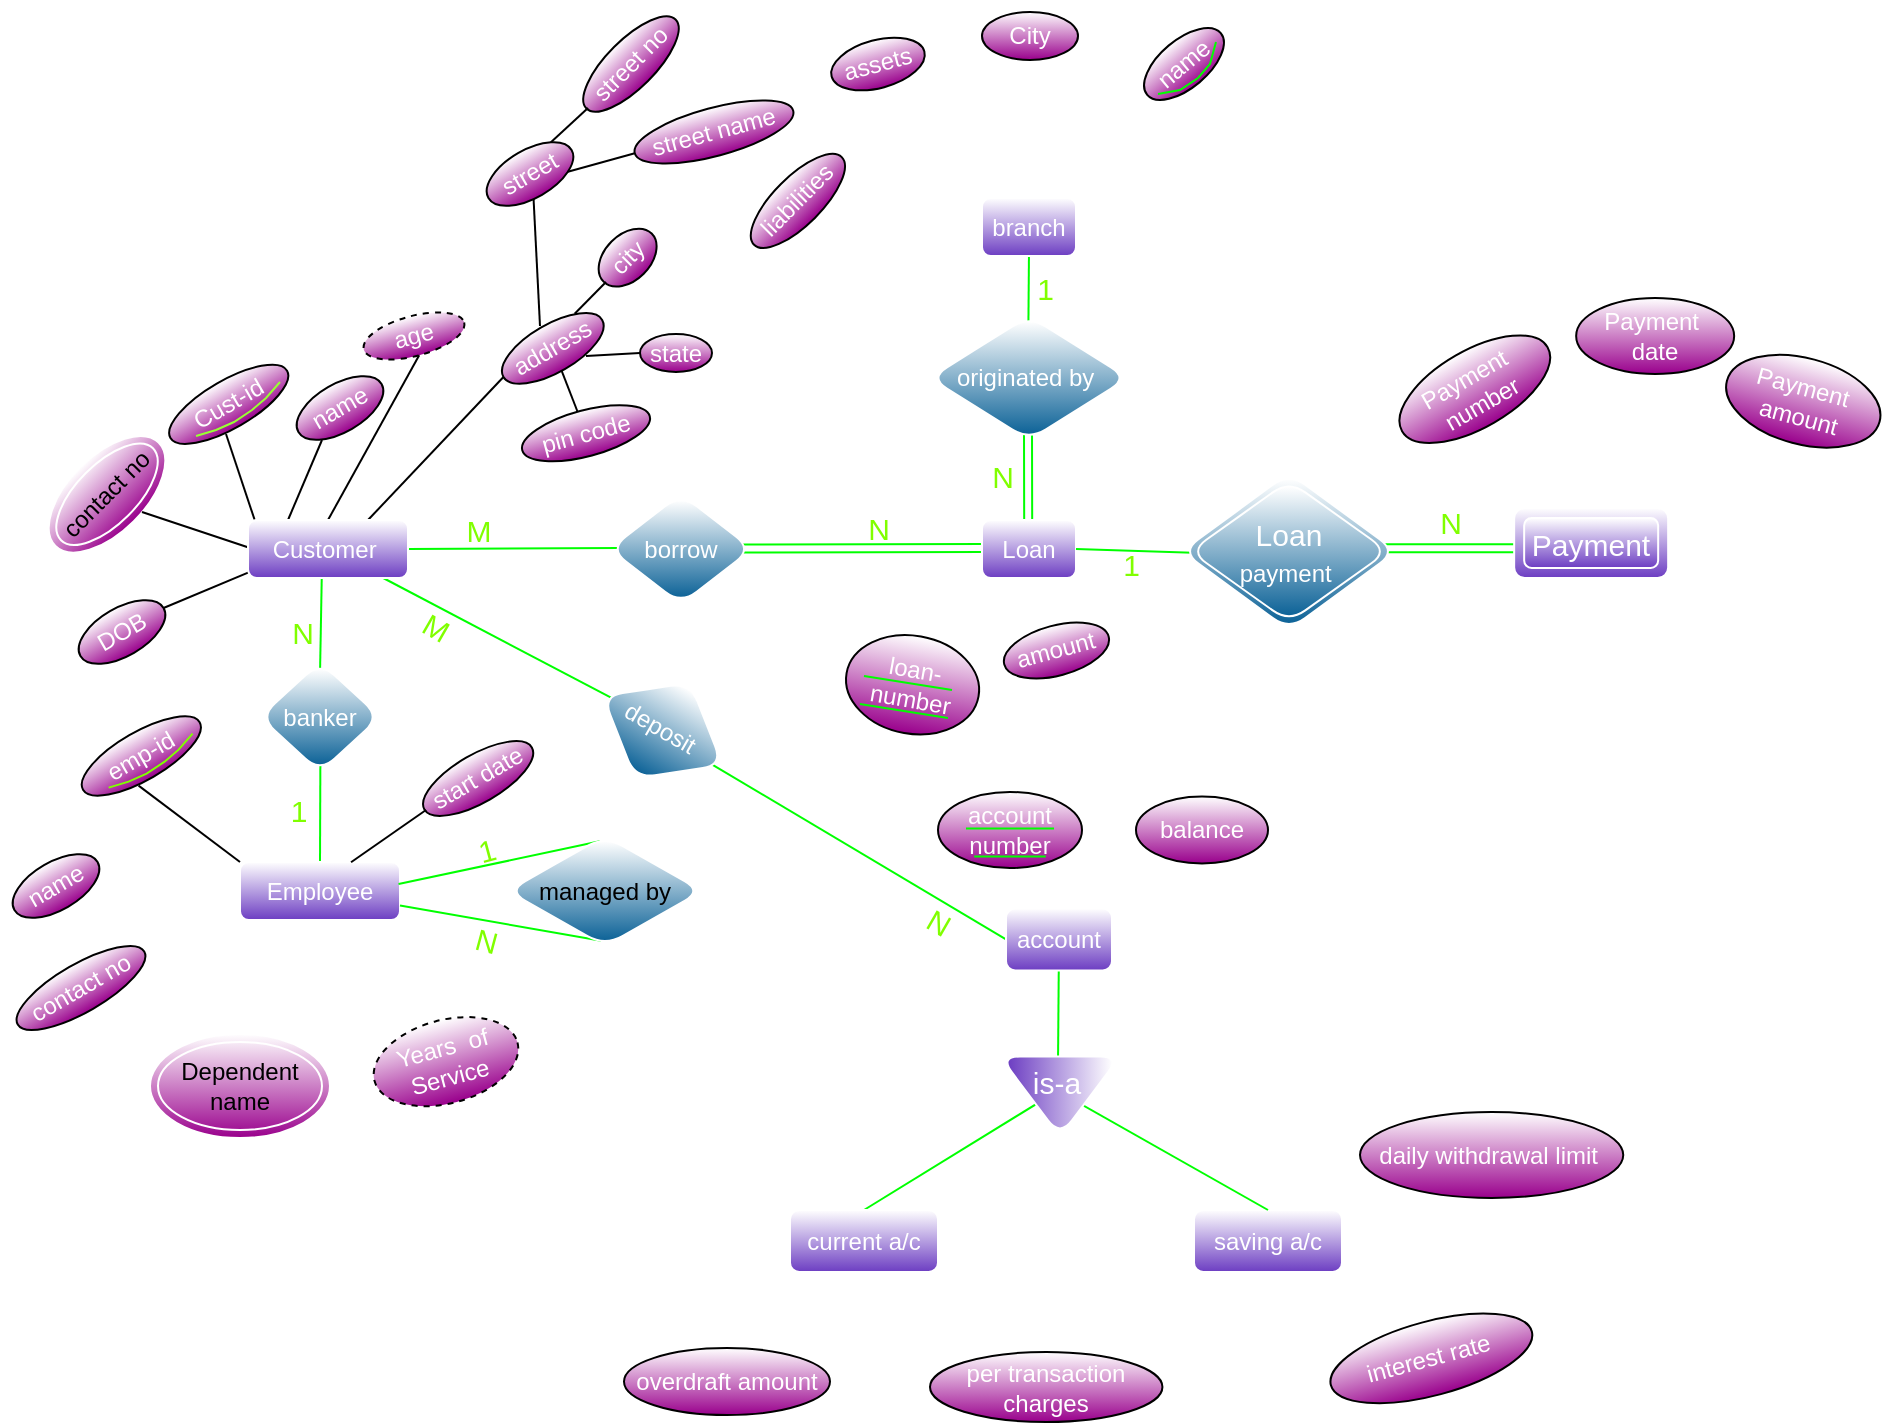 <mxfile version="20.8.20" type="device"><diagram name="Page-1" id="N517lWnsyEamzwhjI4Ek"><mxGraphModel dx="1313" dy="1113" grid="0" gridSize="10" guides="1" tooltips="1" connect="1" arrows="1" fold="1" page="0" pageScale="1" pageWidth="1100" pageHeight="850" math="0" shadow="0"><root><mxCell id="0"/><mxCell id="1" parent="0"/><mxCell id="IxH4z4j2G2_oR5odby_6-2" value="name" style="ellipse;whiteSpace=wrap;html=1;fontColor=#ffffff;rounded=0;gradientColor=#99008c;strokeWidth=1;glass=0;shadow=0;strokeColor=default;rotation=-30;" vertex="1" parent="1"><mxGeometry x="289" y="92" width="48" height="24" as="geometry"/></mxCell><mxCell id="IxH4z4j2G2_oR5odby_6-3" value="" style="endArrow=none;html=1;rounded=0;exitX=0.25;exitY=0;exitDx=0;exitDy=0;" edge="1" parent="1" source="IxH4z4j2G2_oR5odby_6-1"><mxGeometry width="50" height="50" relative="1" as="geometry"><mxPoint x="254" y="170" as="sourcePoint"/><mxPoint x="304" y="120" as="targetPoint"/></mxGeometry></mxCell><mxCell id="IxH4z4j2G2_oR5odby_6-4" value="Cust-id" style="ellipse;whiteSpace=wrap;html=1;fontColor=#ffffff;rounded=0;gradientColor=#99008c;strokeWidth=1;glass=0;shadow=0;strokeColor=default;rotation=-30;" vertex="1" parent="1"><mxGeometry x="223.71" y="90.17" width="67.33" height="24" as="geometry"/></mxCell><mxCell id="IxH4z4j2G2_oR5odby_6-5" value="" style="endArrow=none;html=1;rounded=0;" edge="1" parent="1"><mxGeometry width="50" height="50" relative="1" as="geometry"><mxPoint x="271" y="162" as="sourcePoint"/><mxPoint x="256" y="117" as="targetPoint"/></mxGeometry></mxCell><mxCell id="IxH4z4j2G2_oR5odby_6-8" value="contact no" style="ellipse;shape=doubleEllipse;whiteSpace=wrap;html=1;rounded=1;shadow=0;glass=0;sketch=0;strokeColor=#FFFFFF;strokeWidth=1;fillColor=default;gradientColor=#99008c;rotation=-45;" vertex="1" parent="1"><mxGeometry x="160" y="128.14" width="73" height="38" as="geometry"/></mxCell><mxCell id="IxH4z4j2G2_oR5odby_6-11" value="" style="endArrow=none;html=1;rounded=0;exitX=0.013;exitY=0.483;exitDx=0;exitDy=0;exitPerimeter=0;" edge="1" parent="1" source="IxH4z4j2G2_oR5odby_6-1"><mxGeometry width="50" height="50" relative="1" as="geometry"><mxPoint x="266" y="173" as="sourcePoint"/><mxPoint x="214" y="156" as="targetPoint"/></mxGeometry></mxCell><mxCell id="IxH4z4j2G2_oR5odby_6-35" style="edgeStyle=none;rounded=0;orthogonalLoop=1;jettySize=auto;html=1;endArrow=none;endFill=0;exitX=0.461;exitY=0.987;exitDx=0;exitDy=0;exitPerimeter=0;strokeColor=#00FF00;" edge="1" parent="1" source="IxH4z4j2G2_oR5odby_6-1"><mxGeometry relative="1" as="geometry"><mxPoint x="303" y="237" as="targetPoint"/></mxGeometry></mxCell><mxCell id="IxH4z4j2G2_oR5odby_6-12" value="DOB" style="ellipse;whiteSpace=wrap;html=1;fontColor=#ffffff;rounded=0;gradientColor=#99008c;strokeWidth=1;glass=0;shadow=0;strokeColor=default;rotation=-30;" vertex="1" parent="1"><mxGeometry x="180" y="204" width="48" height="24" as="geometry"/></mxCell><mxCell id="IxH4z4j2G2_oR5odby_6-13" value="" style="endArrow=none;html=1;rounded=0;exitX=0.004;exitY=0.902;exitDx=0;exitDy=0;exitPerimeter=0;entryX=1;entryY=0.5;entryDx=0;entryDy=0;" edge="1" parent="1" source="IxH4z4j2G2_oR5odby_6-1" target="IxH4z4j2G2_oR5odby_6-12"><mxGeometry width="50" height="50" relative="1" as="geometry"><mxPoint x="239.67" y="249" as="sourcePoint"/><mxPoint x="226" y="205" as="targetPoint"/></mxGeometry></mxCell><mxCell id="IxH4z4j2G2_oR5odby_6-14" value="age" style="ellipse;whiteSpace=wrap;html=1;fontColor=#ffffff;rounded=0;gradientColor=#99008c;strokeWidth=1;glass=0;shadow=0;strokeColor=default;rotation=-15;dashed=1;" vertex="1" parent="1"><mxGeometry x="324" y="58" width="52" height="20" as="geometry"/></mxCell><mxCell id="IxH4z4j2G2_oR5odby_6-15" value="" style="endArrow=none;html=1;rounded=0;exitX=0.5;exitY=0;exitDx=0;exitDy=0;entryX=0.5;entryY=1;entryDx=0;entryDy=0;" edge="1" parent="1" source="IxH4z4j2G2_oR5odby_6-1" target="IxH4z4j2G2_oR5odby_6-14"><mxGeometry width="50" height="50" relative="1" as="geometry"><mxPoint x="339" y="116" as="sourcePoint"/><mxPoint x="354" y="78" as="targetPoint"/></mxGeometry></mxCell><mxCell id="IxH4z4j2G2_oR5odby_6-18" value="" style="endArrow=none;html=1;rounded=0;exitX=0.75;exitY=0;exitDx=0;exitDy=0;entryX=0;entryY=0.5;entryDx=0;entryDy=0;" edge="1" parent="1" source="IxH4z4j2G2_oR5odby_6-1" target="IxH4z4j2G2_oR5odby_6-16"><mxGeometry width="50" height="50" relative="1" as="geometry"><mxPoint x="398" y="200" as="sourcePoint"/><mxPoint x="383" y="155" as="targetPoint"/></mxGeometry></mxCell><mxCell id="IxH4z4j2G2_oR5odby_6-20" value="" style="endArrow=none;html=1;rounded=0;" edge="1" parent="1"><mxGeometry width="50" height="50" relative="1" as="geometry"><mxPoint x="413" y="63" as="sourcePoint"/><mxPoint x="409" y="-16" as="targetPoint"/></mxGeometry></mxCell><mxCell id="IxH4z4j2G2_oR5odby_6-21" value="street" style="ellipse;whiteSpace=wrap;html=1;fontColor=#ffffff;rounded=0;gradientColor=#99008c;strokeWidth=1;glass=0;shadow=0;strokeColor=default;rotation=-30;" vertex="1" parent="1"><mxGeometry x="384" y="-25" width="48" height="24" as="geometry"/></mxCell><mxCell id="IxH4z4j2G2_oR5odby_6-22" value="street no" style="ellipse;whiteSpace=wrap;html=1;fontColor=#ffffff;rounded=0;gradientColor=#99008c;strokeWidth=1;glass=0;shadow=0;strokeColor=default;rotation=-45;" vertex="1" parent="1"><mxGeometry x="427" y="-80" width="63" height="24" as="geometry"/></mxCell><mxCell id="IxH4z4j2G2_oR5odby_6-23" value="street name" style="ellipse;whiteSpace=wrap;html=1;fontColor=#ffffff;rounded=0;gradientColor=#99008c;strokeWidth=1;glass=0;shadow=0;strokeColor=default;rotation=-15;" vertex="1" parent="1"><mxGeometry x="459" y="-46" width="82" height="24" as="geometry"/></mxCell><mxCell id="IxH4z4j2G2_oR5odby_6-24" value="" style="endArrow=none;html=1;rounded=0;exitX=1;exitY=0;exitDx=0;exitDy=0;entryX=0.5;entryY=1;entryDx=0;entryDy=0;" edge="1" parent="1" source="IxH4z4j2G2_oR5odby_6-21"><mxGeometry width="50" height="50" relative="1" as="geometry"><mxPoint x="391" y="36" as="sourcePoint"/><mxPoint x="437" y="-46" as="targetPoint"/></mxGeometry></mxCell><mxCell id="IxH4z4j2G2_oR5odby_6-25" value="" style="endArrow=none;html=1;rounded=0;exitX=1;exitY=1;exitDx=0;exitDy=0;entryX=0;entryY=0.5;entryDx=0;entryDy=0;" edge="1" parent="1" source="IxH4z4j2G2_oR5odby_6-21" target="IxH4z4j2G2_oR5odby_6-23"><mxGeometry width="50" height="50" relative="1" as="geometry"><mxPoint x="432" y="-16" as="sourcePoint"/><mxPoint x="447" y="-36" as="targetPoint"/></mxGeometry></mxCell><mxCell id="IxH4z4j2G2_oR5odby_6-26" value="city" style="ellipse;whiteSpace=wrap;html=1;fontColor=#ffffff;rounded=0;gradientColor=#99008c;strokeWidth=1;glass=0;shadow=0;strokeColor=default;rotation=-45;" vertex="1" parent="1"><mxGeometry x="439.81" y="17.43" width="34" height="22.75" as="geometry"/></mxCell><mxCell id="IxH4z4j2G2_oR5odby_6-27" value="state" style="ellipse;whiteSpace=wrap;html=1;fontColor=#ffffff;rounded=0;gradientColor=#99008c;strokeWidth=1;glass=0;shadow=0;strokeColor=default;rotation=0;" vertex="1" parent="1"><mxGeometry x="463" y="67" width="36" height="19" as="geometry"/></mxCell><mxCell id="IxH4z4j2G2_oR5odby_6-28" value="" style="endArrow=none;html=1;rounded=0;exitX=0.818;exitY=0.103;exitDx=0;exitDy=0;entryX=0.5;entryY=1;entryDx=0;entryDy=0;exitPerimeter=0;" edge="1" parent="1" source="IxH4z4j2G2_oR5odby_6-16"><mxGeometry width="50" height="50" relative="1" as="geometry"><mxPoint x="431" y="61" as="sourcePoint"/><mxPoint x="446" y="41" as="targetPoint"/></mxGeometry></mxCell><mxCell id="IxH4z4j2G2_oR5odby_6-29" value="" style="endArrow=none;html=1;rounded=0;exitX=1;exitY=1;exitDx=0;exitDy=0;entryX=0;entryY=0.5;entryDx=0;entryDy=0;" edge="1" parent="1" target="IxH4z4j2G2_oR5odby_6-27"><mxGeometry width="50" height="50" relative="1" as="geometry"><mxPoint x="436" y="78" as="sourcePoint"/><mxPoint x="456" y="51" as="targetPoint"/></mxGeometry></mxCell><mxCell id="IxH4z4j2G2_oR5odby_6-32" value="" style="rounded=0;orthogonalLoop=1;jettySize=auto;html=1;endArrow=none;endFill=0;" edge="1" parent="1" source="IxH4z4j2G2_oR5odby_6-16" target="IxH4z4j2G2_oR5odby_6-30"><mxGeometry relative="1" as="geometry"/></mxCell><mxCell id="IxH4z4j2G2_oR5odby_6-16" value="address" style="ellipse;whiteSpace=wrap;html=1;fontColor=#ffffff;rounded=0;gradientColor=#99008c;strokeWidth=1;glass=0;shadow=0;strokeColor=default;rotation=-30;" vertex="1" parent="1"><mxGeometry x="390.9" y="62.22" width="57" height="24" as="geometry"/></mxCell><mxCell id="IxH4z4j2G2_oR5odby_6-30" value="pin code" style="ellipse;whiteSpace=wrap;html=1;fontColor=#ffffff;rounded=0;gradientColor=#99008c;strokeWidth=1;glass=0;shadow=0;strokeColor=default;rotation=-15;" vertex="1" parent="1"><mxGeometry x="403" y="105.14" width="66" height="23" as="geometry"/></mxCell><mxCell id="IxH4z4j2G2_oR5odby_6-37" style="edgeStyle=none;rounded=0;orthogonalLoop=1;jettySize=auto;html=1;entryX=0.5;entryY=0;entryDx=0;entryDy=0;endArrow=none;endFill=0;exitX=0.503;exitY=0.926;exitDx=0;exitDy=0;exitPerimeter=0;fillColor=#60a917;strokeColor=#00FF00;" edge="1" parent="1" source="IxH4z4j2G2_oR5odby_6-34" target="IxH4z4j2G2_oR5odby_6-36"><mxGeometry relative="1" as="geometry"/></mxCell><mxCell id="IxH4z4j2G2_oR5odby_6-34" value="banker" style="rhombus;whiteSpace=wrap;html=1;strokeColor=#FFFFFF;fontColor=#ffffff;rounded=1;gradientColor=#0c6297;strokeWidth=1;glass=0;shadow=0;sketch=0;" vertex="1" parent="1"><mxGeometry x="273" y="231" width="60" height="55" as="geometry"/></mxCell><mxCell id="IxH4z4j2G2_oR5odby_6-36" value="Employee" style="rounded=1;whiteSpace=wrap;html=1;fillColor=default;fontColor=#ffffff;strokeColor=#FFFFFF;gradientColor=#6c3dc2;strokeWidth=1;glass=0;shadow=0;" vertex="1" parent="1"><mxGeometry x="263" y="331" width="80" height="29" as="geometry"/></mxCell><mxCell id="IxH4z4j2G2_oR5odby_6-38" value="start date" style="ellipse;whiteSpace=wrap;html=1;fontColor=#ffffff;rounded=0;gradientColor=#99008c;strokeWidth=1;glass=0;shadow=0;strokeColor=default;rotation=-30;" vertex="1" parent="1"><mxGeometry x="351.07" y="277.25" width="62" height="24" as="geometry"/></mxCell><mxCell id="IxH4z4j2G2_oR5odby_6-40" value="" style="endArrow=none;html=1;rounded=0;exitX=0.694;exitY=0.005;exitDx=0;exitDy=0;exitPerimeter=0;" edge="1" parent="1" source="IxH4z4j2G2_oR5odby_6-36"><mxGeometry width="50" height="50" relative="1" as="geometry"><mxPoint x="306" y="355" as="sourcePoint"/><mxPoint x="356" y="305" as="targetPoint"/></mxGeometry></mxCell><mxCell id="IxH4z4j2G2_oR5odby_6-43" value="" style="endArrow=none;html=1;rounded=0;strokeColor=#99FF33;exitX=0.172;exitY=0.73;exitDx=0;exitDy=0;exitPerimeter=0;" edge="1" parent="1" source="IxH4z4j2G2_oR5odby_6-4"><mxGeometry width="50" height="50" relative="1" as="geometry"><mxPoint x="233" y="141" as="sourcePoint"/><mxPoint x="283" y="91" as="targetPoint"/><Array as="points"><mxPoint x="251" y="115"/><mxPoint x="260" y="111"/><mxPoint x="269" y="105"/><mxPoint x="276" y="99"/></Array></mxGeometry></mxCell><mxCell id="IxH4z4j2G2_oR5odby_6-45" value="emp-id" style="ellipse;whiteSpace=wrap;html=1;fontColor=#ffffff;rounded=0;gradientColor=#99008c;strokeWidth=1;glass=0;shadow=0;strokeColor=default;rotation=-30;" vertex="1" parent="1"><mxGeometry x="180" y="266" width="67.33" height="24" as="geometry"/></mxCell><mxCell id="IxH4z4j2G2_oR5odby_6-46" value="" style="endArrow=none;html=1;rounded=0;exitX=0;exitY=0;exitDx=0;exitDy=0;" edge="1" parent="1" source="IxH4z4j2G2_oR5odby_6-36"><mxGeometry width="50" height="50" relative="1" as="geometry"><mxPoint x="227.29" y="337.83" as="sourcePoint"/><mxPoint x="212.29" y="292.83" as="targetPoint"/></mxGeometry></mxCell><mxCell id="IxH4z4j2G2_oR5odby_6-47" value="" style="endArrow=none;html=1;rounded=0;strokeColor=#80FF00;exitX=0.172;exitY=0.73;exitDx=0;exitDy=0;exitPerimeter=0;" edge="1" parent="1" source="IxH4z4j2G2_oR5odby_6-45"><mxGeometry width="50" height="50" relative="1" as="geometry"><mxPoint x="189.29" y="316.83" as="sourcePoint"/><mxPoint x="239.29" y="266.83" as="targetPoint"/><Array as="points"><mxPoint x="207.29" y="290.83"/><mxPoint x="216.29" y="286.83"/><mxPoint x="225.29" y="280.83"/><mxPoint x="232.29" y="274.83"/></Array></mxGeometry></mxCell><mxCell id="IxH4z4j2G2_oR5odby_6-49" style="edgeStyle=none;rounded=0;orthogonalLoop=1;jettySize=auto;html=1;entryX=0;entryY=0.5;entryDx=0;entryDy=0;strokeColor=#ffffff;endArrow=none;endFill=0;" edge="1" parent="1" source="IxH4z4j2G2_oR5odby_6-48" target="IxH4z4j2G2_oR5odby_6-36"><mxGeometry relative="1" as="geometry"/></mxCell><mxCell id="IxH4z4j2G2_oR5odby_6-48" value="name" style="ellipse;whiteSpace=wrap;html=1;fontColor=#ffffff;rounded=0;gradientColor=#99008c;strokeWidth=1;glass=0;shadow=0;strokeColor=default;rotation=-30;" vertex="1" parent="1"><mxGeometry x="147" y="331" width="48" height="24" as="geometry"/></mxCell><mxCell id="IxH4z4j2G2_oR5odby_6-51" style="edgeStyle=none;rounded=0;orthogonalLoop=1;jettySize=auto;html=1;entryX=0;entryY=0.75;entryDx=0;entryDy=0;strokeColor=#ffffff;endArrow=none;endFill=0;" edge="1" parent="1" source="IxH4z4j2G2_oR5odby_6-50" target="IxH4z4j2G2_oR5odby_6-36"><mxGeometry relative="1" as="geometry"/></mxCell><mxCell id="IxH4z4j2G2_oR5odby_6-50" value="contact no" style="ellipse;whiteSpace=wrap;html=1;fontColor=#ffffff;rounded=0;gradientColor=#99008c;strokeWidth=1;glass=0;shadow=0;strokeColor=default;rotation=-30;" vertex="1" parent="1"><mxGeometry x="147" y="382" width="73" height="24" as="geometry"/></mxCell><mxCell id="IxH4z4j2G2_oR5odby_6-54" style="edgeStyle=none;rounded=0;orthogonalLoop=1;jettySize=auto;html=1;strokeColor=#ffffff;endArrow=none;endFill=0;entryX=0.363;entryY=1.011;entryDx=0;entryDy=0;entryPerimeter=0;" edge="1" parent="1" source="IxH4z4j2G2_oR5odby_6-53" target="IxH4z4j2G2_oR5odby_6-36"><mxGeometry relative="1" as="geometry"><mxPoint x="292.96" y="361.2" as="targetPoint"/></mxGeometry></mxCell><mxCell id="IxH4z4j2G2_oR5odby_6-53" value="Dependent name" style="ellipse;shape=doubleEllipse;whiteSpace=wrap;html=1;rounded=1;shadow=0;glass=0;sketch=0;strokeColor=#FFFFFF;strokeWidth=1;fillColor=default;gradientColor=#99008c;rotation=0;" vertex="1" parent="1"><mxGeometry x="218" y="417" width="90" height="51.99" as="geometry"/></mxCell><mxCell id="IxH4z4j2G2_oR5odby_6-56" style="edgeStyle=none;rounded=0;orthogonalLoop=1;jettySize=auto;html=1;entryX=0.567;entryY=1.011;entryDx=0;entryDy=0;entryPerimeter=0;strokeColor=#ffffff;endArrow=none;endFill=0;" edge="1" parent="1" source="IxH4z4j2G2_oR5odby_6-55" target="IxH4z4j2G2_oR5odby_6-36"><mxGeometry relative="1" as="geometry"/></mxCell><mxCell id="IxH4z4j2G2_oR5odby_6-55" value="Years&amp;nbsp; of Service" style="ellipse;whiteSpace=wrap;html=1;fontColor=#ffffff;rounded=0;gradientColor=#99008c;strokeWidth=1;glass=0;shadow=0;strokeColor=default;rotation=-15;dashed=1;" vertex="1" parent="1"><mxGeometry x="328.99" y="410" width="74.01" height="41.68" as="geometry"/></mxCell><mxCell id="IxH4z4j2G2_oR5odby_6-58" style="edgeStyle=none;rounded=0;orthogonalLoop=1;jettySize=auto;html=1;entryX=0.991;entryY=0.381;entryDx=0;entryDy=0;entryPerimeter=0;strokeColor=#00FF00;endArrow=none;endFill=0;exitX=0.473;exitY=0.048;exitDx=0;exitDy=0;exitPerimeter=0;fillColor=#60a917;" edge="1" parent="1" source="IxH4z4j2G2_oR5odby_6-57" target="IxH4z4j2G2_oR5odby_6-36"><mxGeometry relative="1" as="geometry"/></mxCell><mxCell id="IxH4z4j2G2_oR5odby_6-59" style="edgeStyle=none;rounded=0;orthogonalLoop=1;jettySize=auto;html=1;entryX=1;entryY=0.75;entryDx=0;entryDy=0;strokeColor=#00FF00;endArrow=none;endFill=0;exitX=0.48;exitY=0.953;exitDx=0;exitDy=0;exitPerimeter=0;" edge="1" parent="1" source="IxH4z4j2G2_oR5odby_6-57" target="IxH4z4j2G2_oR5odby_6-36"><mxGeometry relative="1" as="geometry"/></mxCell><mxCell id="IxH4z4j2G2_oR5odby_6-57" value="managed by" style="rhombus;whiteSpace=wrap;html=1;rounded=1;shadow=0;glass=0;sketch=0;strokeColor=#FFFFFF;strokeWidth=1;fillColor=default;gradientColor=#0c6297;" vertex="1" parent="1"><mxGeometry x="397" y="318" width="97" height="55" as="geometry"/></mxCell><mxCell id="IxH4z4j2G2_oR5odby_6-60" value="&lt;font size=&quot;1&quot; color=&quot;#80ff00&quot;&gt;&lt;span style=&quot;font-size: 15px;&quot;&gt;N&lt;/span&gt;&lt;/font&gt;" style="text;html=1;align=center;verticalAlign=middle;resizable=0;points=[];autosize=1;strokeColor=none;fillColor=none;" vertex="1" parent="1"><mxGeometry x="279" y="201" width="29" height="30" as="geometry"/></mxCell><mxCell id="IxH4z4j2G2_oR5odby_6-61" value="&lt;font size=&quot;1&quot; color=&quot;#80ff00&quot;&gt;&lt;span style=&quot;font-size: 15px;&quot;&gt;1&lt;/span&gt;&lt;/font&gt;" style="text;html=1;align=center;verticalAlign=middle;resizable=0;points=[];autosize=1;strokeColor=none;fillColor=none;" vertex="1" parent="1"><mxGeometry x="279" y="290" width="26" height="30" as="geometry"/></mxCell><mxCell id="IxH4z4j2G2_oR5odby_6-62" value="&lt;font size=&quot;1&quot; color=&quot;#80ff00&quot;&gt;&lt;span style=&quot;font-size: 15px;&quot;&gt;1&lt;/span&gt;&lt;/font&gt;" style="text;html=1;align=center;verticalAlign=middle;resizable=0;points=[];autosize=1;strokeColor=none;fillColor=none;rotation=-15;" vertex="1" parent="1"><mxGeometry x="373" y="310" width="26" height="30" as="geometry"/></mxCell><mxCell id="IxH4z4j2G2_oR5odby_6-63" value="&lt;font size=&quot;1&quot; color=&quot;#80ff00&quot;&gt;&lt;span style=&quot;font-size: 15px;&quot;&gt;N&lt;/span&gt;&lt;/font&gt;" style="text;html=1;align=center;verticalAlign=middle;resizable=0;points=[];autosize=1;strokeColor=none;fillColor=none;rotation=15;" vertex="1" parent="1"><mxGeometry x="371.5" y="355" width="29" height="30" as="geometry"/></mxCell><mxCell id="IxH4z4j2G2_oR5odby_6-65" style="edgeStyle=none;rounded=0;orthogonalLoop=1;jettySize=auto;html=1;entryX=1;entryY=0.5;entryDx=0;entryDy=0;strokeColor=#00FF00;fontSize=15;fontColor=#80FF00;endArrow=none;endFill=0;exitX=0.067;exitY=0.492;exitDx=0;exitDy=0;exitPerimeter=0;" edge="1" parent="1" source="IxH4z4j2G2_oR5odby_6-64" target="IxH4z4j2G2_oR5odby_6-1"><mxGeometry relative="1" as="geometry"/></mxCell><mxCell id="IxH4z4j2G2_oR5odby_6-68" style="edgeStyle=none;rounded=0;orthogonalLoop=1;jettySize=auto;html=1;entryX=0.061;entryY=0.476;entryDx=0;entryDy=0;strokeColor=#00FF00;fontSize=15;fontColor=#80FF00;endArrow=none;endFill=0;entryPerimeter=0;" edge="1" parent="1" source="IxH4z4j2G2_oR5odby_6-1" target="IxH4z4j2G2_oR5odby_6-66"><mxGeometry relative="1" as="geometry"/></mxCell><mxCell id="IxH4z4j2G2_oR5odby_6-1" value="Customer&amp;nbsp;" style="rounded=1;whiteSpace=wrap;html=1;fillColor=default;fontColor=#ffffff;strokeColor=#FFFFFF;gradientColor=#6c3dc2;strokeWidth=1;glass=0;shadow=0;" vertex="1" parent="1"><mxGeometry x="267" y="160" width="80" height="29" as="geometry"/></mxCell><mxCell id="IxH4z4j2G2_oR5odby_6-119" style="edgeStyle=none;rounded=0;orthogonalLoop=1;jettySize=auto;html=1;entryX=0;entryY=0.5;entryDx=0;entryDy=0;strokeColor=#00FF00;fontSize=15;fontColor=#80FF00;endArrow=none;endFill=0;exitX=0.937;exitY=0.543;exitDx=0;exitDy=0;exitPerimeter=0;fillColor=#60a917;" edge="1" parent="1" source="IxH4z4j2G2_oR5odby_6-66" target="IxH4z4j2G2_oR5odby_6-118"><mxGeometry relative="1" as="geometry"/></mxCell><mxCell id="IxH4z4j2G2_oR5odby_6-66" value="deposit&amp;nbsp;" style="rhombus;whiteSpace=wrap;html=1;strokeColor=#FFFFFF;fontColor=#ffffff;rounded=1;gradientColor=#0c6297;strokeWidth=1;glass=0;shadow=0;sketch=0;rotation=30;" vertex="1" parent="1"><mxGeometry x="439.81" y="237.76" width="69.1" height="55" as="geometry"/></mxCell><mxCell id="IxH4z4j2G2_oR5odby_6-69" value="&lt;font size=&quot;1&quot; color=&quot;#80ff00&quot;&gt;&lt;span style=&quot;font-size: 15px;&quot;&gt;M&lt;/span&gt;&lt;/font&gt;" style="text;html=1;align=center;verticalAlign=middle;resizable=0;points=[];autosize=1;strokeColor=none;fillColor=none;" vertex="1" parent="1"><mxGeometry x="366" y="150" width="31" height="30" as="geometry"/></mxCell><mxCell id="IxH4z4j2G2_oR5odby_6-70" value="&lt;font size=&quot;1&quot; color=&quot;#80ff00&quot;&gt;&lt;span style=&quot;font-size: 15px;&quot;&gt;M&lt;/span&gt;&lt;/font&gt;" style="text;html=1;align=center;verticalAlign=middle;resizable=0;points=[];autosize=1;strokeColor=none;fillColor=none;rotation=30;" vertex="1" parent="1"><mxGeometry x="345" y="198" width="31" height="30" as="geometry"/></mxCell><mxCell id="IxH4z4j2G2_oR5odby_6-79" value="" style="shape=link;html=1;rounded=0;strokeColor=#00FF00;fontSize=15;fontColor=#80FF00;endArrow=none;endFill=0;" edge="1" parent="1"><mxGeometry relative="1" as="geometry"><mxPoint x="513" y="174.21" as="sourcePoint"/><mxPoint x="635" y="174" as="targetPoint"/></mxGeometry></mxCell><mxCell id="IxH4z4j2G2_oR5odby_6-81" value="N" style="resizable=0;html=1;align=right;verticalAlign=bottom;rounded=1;shadow=0;glass=0;sketch=0;strokeColor=#FFFFFF;strokeWidth=1;fontSize=15;fontColor=#80FF00;fillColor=default;gradientColor=#0c6297;" connectable="0" vertex="1" parent="IxH4z4j2G2_oR5odby_6-79"><mxGeometry x="1" relative="1" as="geometry"><mxPoint x="-46" y="1" as="offset"/></mxGeometry></mxCell><mxCell id="IxH4z4j2G2_oR5odby_6-64" value="borrow" style="rhombus;whiteSpace=wrap;html=1;strokeColor=#FFFFFF;fontColor=#ffffff;rounded=1;gradientColor=#0c6297;strokeWidth=1;glass=0;shadow=0;sketch=0;" vertex="1" parent="1"><mxGeometry x="447.9" y="147" width="71.1" height="55" as="geometry"/></mxCell><mxCell id="IxH4z4j2G2_oR5odby_6-84" value="" style="shape=link;html=1;rounded=0;strokeColor=#00FF00;fontSize=15;fontColor=#80FF00;endArrow=none;endFill=0;" edge="1" parent="1"><mxGeometry relative="1" as="geometry"><mxPoint x="657.1" y="162.81" as="sourcePoint"/><mxPoint x="657" y="114" as="targetPoint"/></mxGeometry></mxCell><mxCell id="IxH4z4j2G2_oR5odby_6-85" value="N" style="resizable=0;html=1;align=right;verticalAlign=bottom;rounded=1;shadow=0;glass=0;sketch=0;strokeColor=#FFFFFF;strokeWidth=1;fontSize=15;fontColor=#80FF00;fillColor=default;gradientColor=#0c6297;" connectable="0" vertex="1" parent="IxH4z4j2G2_oR5odby_6-84"><mxGeometry x="1" relative="1" as="geometry"><mxPoint x="-6" y="36" as="offset"/></mxGeometry></mxCell><mxCell id="IxH4z4j2G2_oR5odby_6-82" value="Loan" style="rounded=1;whiteSpace=wrap;html=1;fillColor=default;fontColor=#ffffff;strokeColor=#FFFFFF;gradientColor=#6c3dc2;strokeWidth=1;glass=0;shadow=0;" vertex="1" parent="1"><mxGeometry x="634" y="160" width="47" height="29" as="geometry"/></mxCell><mxCell id="IxH4z4j2G2_oR5odby_6-88" style="edgeStyle=none;rounded=0;orthogonalLoop=1;jettySize=auto;html=1;strokeColor=#00FF00;fontSize=15;fontColor=#80FF00;endArrow=none;endFill=0;exitX=0.497;exitY=0.072;exitDx=0;exitDy=0;exitPerimeter=0;" edge="1" parent="1" source="IxH4z4j2G2_oR5odby_6-86"><mxGeometry relative="1" as="geometry"><mxPoint x="657.5" y="24.224" as="targetPoint"/></mxGeometry></mxCell><mxCell id="IxH4z4j2G2_oR5odby_6-86" value="originated by&amp;nbsp;" style="rhombus;whiteSpace=wrap;html=1;strokeColor=#FFFFFF;fontColor=#ffffff;rounded=1;gradientColor=#0c6297;strokeWidth=1;glass=0;shadow=0;sketch=0;" vertex="1" parent="1"><mxGeometry x="608" y="58" width="99" height="62" as="geometry"/></mxCell><mxCell id="IxH4z4j2G2_oR5odby_6-89" value="branch" style="rounded=1;whiteSpace=wrap;html=1;fillColor=default;fontColor=#ffffff;strokeColor=#FFFFFF;gradientColor=#6c3dc2;strokeWidth=1;glass=0;shadow=0;" vertex="1" parent="1"><mxGeometry x="634" y="-1" width="47" height="29" as="geometry"/></mxCell><mxCell id="IxH4z4j2G2_oR5odby_6-93" style="edgeStyle=none;rounded=0;orthogonalLoop=1;jettySize=auto;html=1;entryX=0.5;entryY=0;entryDx=0;entryDy=0;strokeColor=#FFFFFF;fontSize=15;fontColor=#80FF00;endArrow=none;endFill=0;" edge="1" parent="1" source="IxH4z4j2G2_oR5odby_6-90" target="IxH4z4j2G2_oR5odby_6-89"><mxGeometry relative="1" as="geometry"/></mxCell><mxCell id="IxH4z4j2G2_oR5odby_6-90" value="City" style="ellipse;whiteSpace=wrap;html=1;fontColor=#ffffff;rounded=0;gradientColor=#99008c;strokeWidth=1;glass=0;shadow=0;strokeColor=default;rotation=0;" vertex="1" parent="1"><mxGeometry x="634" y="-94" width="48" height="24" as="geometry"/></mxCell><mxCell id="IxH4z4j2G2_oR5odby_6-92" style="edgeStyle=none;rounded=0;orthogonalLoop=1;jettySize=auto;html=1;entryX=0.678;entryY=0.004;entryDx=0;entryDy=0;entryPerimeter=0;strokeColor=#FFFFFF;fontSize=15;fontColor=#80FF00;endArrow=none;endFill=0;exitX=0;exitY=0.5;exitDx=0;exitDy=0;" edge="1" parent="1" source="IxH4z4j2G2_oR5odby_6-91" target="IxH4z4j2G2_oR5odby_6-89"><mxGeometry relative="1" as="geometry"/></mxCell><mxCell id="IxH4z4j2G2_oR5odby_6-91" value="name" style="ellipse;whiteSpace=wrap;html=1;fontColor=#ffffff;rounded=0;gradientColor=#99008c;strokeWidth=1;glass=0;shadow=0;strokeColor=default;rotation=-40;" vertex="1" parent="1"><mxGeometry x="711" y="-80" width="48" height="24" as="geometry"/></mxCell><mxCell id="IxH4z4j2G2_oR5odby_6-95" style="edgeStyle=none;rounded=0;orthogonalLoop=1;jettySize=auto;html=1;strokeColor=#FFFFFF;fontSize=15;fontColor=#80FF00;endArrow=none;endFill=0;" edge="1" parent="1" source="IxH4z4j2G2_oR5odby_6-94" target="IxH4z4j2G2_oR5odby_6-89"><mxGeometry relative="1" as="geometry"/></mxCell><mxCell id="IxH4z4j2G2_oR5odby_6-94" value="assets" style="ellipse;whiteSpace=wrap;html=1;fontColor=#ffffff;rounded=0;gradientColor=#99008c;strokeWidth=1;glass=0;shadow=0;strokeColor=default;rotation=-15;" vertex="1" parent="1"><mxGeometry x="558" y="-80" width="48" height="24" as="geometry"/></mxCell><mxCell id="IxH4z4j2G2_oR5odby_6-97" value="" style="edgeStyle=none;rounded=0;orthogonalLoop=1;jettySize=auto;html=1;strokeColor=#FFFFFF;fontSize=15;fontColor=#80FF00;endArrow=none;endFill=0;" edge="1" parent="1" source="IxH4z4j2G2_oR5odby_6-96" target="IxH4z4j2G2_oR5odby_6-89"><mxGeometry relative="1" as="geometry"/></mxCell><mxCell id="IxH4z4j2G2_oR5odby_6-96" value="liabilities" style="ellipse;whiteSpace=wrap;html=1;fontColor=#ffffff;rounded=0;gradientColor=#99008c;strokeWidth=1;glass=0;shadow=0;strokeColor=default;rotation=-45;" vertex="1" parent="1"><mxGeometry x="510.95" y="-11.52" width="62" height="24" as="geometry"/></mxCell><mxCell id="IxH4z4j2G2_oR5odby_6-104" value="" style="endArrow=none;html=1;rounded=0;strokeColor=#00FF00;fontSize=15;fontColor=#80FF00;" edge="1" parent="1"><mxGeometry width="50" height="50" relative="1" as="geometry"><mxPoint x="722" y="-53" as="sourcePoint"/><mxPoint x="751" y="-79" as="targetPoint"/><Array as="points"><mxPoint x="733" y="-55"/><mxPoint x="742" y="-61"/><mxPoint x="748" y="-68"/></Array></mxGeometry></mxCell><mxCell id="IxH4z4j2G2_oR5odby_6-105" value="1" style="resizable=0;html=1;align=right;verticalAlign=bottom;rounded=1;shadow=0;glass=0;sketch=0;strokeColor=#FFFFFF;strokeWidth=1;fontSize=15;fontColor=#80FF00;fillColor=default;gradientColor=#0c6297;" connectable="0" vertex="1" parent="1"><mxGeometry x="670.005" y="55.0" as="geometry"/></mxCell><mxCell id="IxH4z4j2G2_oR5odby_6-107" style="edgeStyle=none;rounded=0;orthogonalLoop=1;jettySize=auto;html=1;entryX=1;entryY=0.5;entryDx=0;entryDy=0;strokeColor=#00FF00;fontSize=15;fontColor=#80FF00;endArrow=none;endFill=0;exitX=0.05;exitY=0.508;exitDx=0;exitDy=0;exitPerimeter=0;" edge="1" parent="1" source="IxH4z4j2G2_oR5odby_6-133" target="IxH4z4j2G2_oR5odby_6-82"><mxGeometry relative="1" as="geometry"><mxPoint x="737.096" y="173.611" as="sourcePoint"/></mxGeometry></mxCell><mxCell id="IxH4z4j2G2_oR5odby_6-108" value="1" style="resizable=0;html=1;align=right;verticalAlign=bottom;rounded=1;shadow=0;glass=0;sketch=0;strokeColor=#FFFFFF;strokeWidth=1;fontSize=15;fontColor=#80FF00;fillColor=default;gradientColor=#0c6297;" connectable="0" vertex="1" parent="1"><mxGeometry x="714.0" y="192.999" as="geometry"><mxPoint x="-1" y="1" as="offset"/></mxGeometry></mxCell><mxCell id="IxH4z4j2G2_oR5odby_6-110" style="edgeStyle=none;rounded=0;orthogonalLoop=1;jettySize=auto;html=1;entryX=0.5;entryY=1;entryDx=0;entryDy=0;strokeColor=#FFFFFF;fontSize=15;fontColor=#80FF00;endArrow=none;endFill=0;" edge="1" parent="1" source="IxH4z4j2G2_oR5odby_6-109" target="IxH4z4j2G2_oR5odby_6-82"><mxGeometry relative="1" as="geometry"/></mxCell><mxCell id="IxH4z4j2G2_oR5odby_6-109" value="amount" style="ellipse;whiteSpace=wrap;html=1;fontColor=#ffffff;rounded=0;gradientColor=#99008c;strokeWidth=1;glass=0;shadow=0;strokeColor=default;rotation=-15;" vertex="1" parent="1"><mxGeometry x="644.23" y="212.76" width="54" height="25" as="geometry"/></mxCell><mxCell id="IxH4z4j2G2_oR5odby_6-117" style="edgeStyle=none;rounded=0;orthogonalLoop=1;jettySize=auto;html=1;entryX=0.25;entryY=1;entryDx=0;entryDy=0;strokeColor=#FFFFFF;fontSize=15;fontColor=#80FF00;endArrow=none;endFill=0;" edge="1" parent="1" source="IxH4z4j2G2_oR5odby_6-111" target="IxH4z4j2G2_oR5odby_6-82"><mxGeometry relative="1" as="geometry"/></mxCell><mxCell id="IxH4z4j2G2_oR5odby_6-111" value="loan-number" style="ellipse;whiteSpace=wrap;html=1;fontColor=#ffffff;rounded=0;gradientColor=#99008c;strokeWidth=1;glass=0;shadow=0;strokeColor=default;rotation=10;" vertex="1" parent="1"><mxGeometry x="565.78" y="217.89" width="67" height="49" as="geometry"/></mxCell><mxCell id="IxH4z4j2G2_oR5odby_6-114" value="" style="endArrow=none;html=1;rounded=0;strokeColor=#00FF00;fontSize=15;fontColor=#80FF00;fillColor=#60a917;" edge="1" parent="1"><mxGeometry width="50" height="50" relative="1" as="geometry"><mxPoint x="575" y="238" as="sourcePoint"/><mxPoint x="619" y="245" as="targetPoint"/></mxGeometry></mxCell><mxCell id="IxH4z4j2G2_oR5odby_6-116" value="" style="endArrow=none;html=1;rounded=0;strokeColor=#00FF00;fontSize=15;fontColor=#80FF00;fillColor=#60a917;" edge="1" parent="1"><mxGeometry width="50" height="50" relative="1" as="geometry"><mxPoint x="572.95" y="252" as="sourcePoint"/><mxPoint x="616.95" y="259" as="targetPoint"/></mxGeometry></mxCell><mxCell id="IxH4z4j2G2_oR5odby_6-121" style="edgeStyle=none;rounded=0;orthogonalLoop=1;jettySize=auto;html=1;strokeColor=#FFFFFF;fontSize=15;fontColor=#80FF00;endArrow=none;endFill=0;" edge="1" parent="1" source="IxH4z4j2G2_oR5odby_6-120"><mxGeometry relative="1" as="geometry"><mxPoint x="665" y="354.23" as="targetPoint"/></mxGeometry></mxCell><mxCell id="IxH4z4j2G2_oR5odby_6-120" value="account number" style="ellipse;whiteSpace=wrap;html=1;fontColor=#ffffff;rounded=0;gradientColor=#99008c;strokeWidth=1;glass=0;shadow=0;strokeColor=default;rotation=0;" vertex="1" parent="1"><mxGeometry x="612" y="296" width="72" height="38" as="geometry"/></mxCell><mxCell id="IxH4z4j2G2_oR5odby_6-123" style="edgeStyle=none;rounded=0;orthogonalLoop=1;jettySize=auto;html=1;strokeColor=#FFFFFF;fontSize=15;fontColor=#80FF00;endArrow=none;endFill=0;" edge="1" parent="1" source="IxH4z4j2G2_oR5odby_6-122" target="IxH4z4j2G2_oR5odby_6-118"><mxGeometry relative="1" as="geometry"/></mxCell><mxCell id="IxH4z4j2G2_oR5odby_6-122" value="balance" style="ellipse;whiteSpace=wrap;html=1;fontColor=#ffffff;rounded=0;gradientColor=#99008c;strokeWidth=1;glass=0;shadow=0;strokeColor=default;rotation=0;" vertex="1" parent="1"><mxGeometry x="711" y="298.23" width="66" height="33.55" as="geometry"/></mxCell><mxCell id="IxH4z4j2G2_oR5odby_6-131" style="edgeStyle=none;rounded=0;orthogonalLoop=1;jettySize=auto;html=1;strokeColor=#00FF00;fontSize=15;fontColor=#FFFFFF;endArrow=none;endFill=0;" edge="1" parent="1" source="IxH4z4j2G2_oR5odby_6-118"><mxGeometry relative="1" as="geometry"><mxPoint x="672" y="432.23" as="targetPoint"/></mxGeometry></mxCell><mxCell id="IxH4z4j2G2_oR5odby_6-118" value="account" style="rounded=1;whiteSpace=wrap;html=1;fillColor=default;fontColor=#ffffff;strokeColor=#FFFFFF;gradientColor=#6c3dc2;strokeWidth=1;glass=0;shadow=0;" vertex="1" parent="1"><mxGeometry x="646" y="354.23" width="53" height="31" as="geometry"/></mxCell><mxCell id="IxH4z4j2G2_oR5odby_6-124" value="N" style="resizable=0;html=1;align=right;verticalAlign=bottom;rounded=1;shadow=0;glass=0;sketch=0;strokeColor=#FFFFFF;strokeWidth=1;fontSize=15;fontColor=#80FF00;fillColor=default;gradientColor=#0c6297;rotation=30;" connectable="0" vertex="1" parent="1"><mxGeometry x="611.996" y="374.23" as="geometry"/></mxCell><mxCell id="IxH4z4j2G2_oR5odby_6-127" value="" style="endArrow=none;html=1;rounded=0;strokeColor=#00FF00;fontSize=15;fontColor=#80FF00;fillColor=#60a917;" edge="1" parent="1"><mxGeometry width="50" height="50" relative="1" as="geometry"><mxPoint x="626" y="314.23" as="sourcePoint"/><mxPoint x="670" y="314.23" as="targetPoint"/></mxGeometry></mxCell><mxCell id="IxH4z4j2G2_oR5odby_6-128" value="" style="endArrow=none;html=1;rounded=0;strokeColor=#00FF00;fontSize=15;fontColor=#80FF00;fillColor=#60a917;" edge="1" parent="1"><mxGeometry width="50" height="50" relative="1" as="geometry"><mxPoint x="630.11" y="328.23" as="sourcePoint"/><mxPoint x="665.88" y="328.23" as="targetPoint"/></mxGeometry></mxCell><mxCell id="IxH4z4j2G2_oR5odby_6-153" style="edgeStyle=none;rounded=0;orthogonalLoop=1;jettySize=auto;html=1;entryX=0.5;entryY=0;entryDx=0;entryDy=0;strokeColor=#00FF00;fontSize=15;fontColor=#FFFFFF;endArrow=none;endFill=0;exitX=0.039;exitY=0.095;exitDx=0;exitDy=0;exitPerimeter=0;" edge="1" parent="1" source="IxH4z4j2G2_oR5odby_6-129" target="IxH4z4j2G2_oR5odby_6-151"><mxGeometry relative="1" as="geometry"/></mxCell><mxCell id="IxH4z4j2G2_oR5odby_6-142" value="" style="shape=link;html=1;rounded=0;strokeColor=#00FF00;fontSize=15;fontColor=#80FF00;endArrow=none;endFill=0;exitX=0.949;exitY=0.48;exitDx=0;exitDy=0;exitPerimeter=0;" edge="1" parent="1" source="IxH4z4j2G2_oR5odby_6-133"><mxGeometry relative="1" as="geometry"><mxPoint x="849" y="174.22" as="sourcePoint"/><mxPoint x="971" y="174.01" as="targetPoint"/></mxGeometry></mxCell><mxCell id="IxH4z4j2G2_oR5odby_6-143" value="N" style="resizable=0;html=1;align=right;verticalAlign=bottom;rounded=1;shadow=0;glass=0;sketch=0;strokeColor=#FFFFFF;strokeWidth=1;fontSize=15;fontColor=#80FF00;fillColor=default;gradientColor=#0c6297;" connectable="0" vertex="1" parent="IxH4z4j2G2_oR5odby_6-142"><mxGeometry x="1" relative="1" as="geometry"><mxPoint x="-97" y="-2" as="offset"/></mxGeometry></mxCell><mxCell id="IxH4z4j2G2_oR5odby_6-146" style="edgeStyle=none;rounded=0;orthogonalLoop=1;jettySize=auto;html=1;entryX=0.25;entryY=0;entryDx=0;entryDy=0;strokeColor=#FFFFFF;fontSize=15;fontColor=#FFFFFF;endArrow=none;endFill=0;" edge="1" parent="1" source="IxH4z4j2G2_oR5odby_6-145" target="IxH4z4j2G2_oR5odby_6-139"><mxGeometry relative="1" as="geometry"/></mxCell><mxCell id="IxH4z4j2G2_oR5odby_6-145" value="Payment&amp;nbsp;&lt;br&gt;number" style="ellipse;whiteSpace=wrap;html=1;fontColor=#ffffff;rounded=0;gradientColor=#99008c;strokeWidth=1;glass=0;shadow=0;strokeColor=default;rotation=-30;" vertex="1" parent="1"><mxGeometry x="838.41" y="75.25" width="84" height="38.67" as="geometry"/></mxCell><mxCell id="IxH4z4j2G2_oR5odby_6-148" style="edgeStyle=none;rounded=0;orthogonalLoop=1;jettySize=auto;html=1;entryX=0.5;entryY=0;entryDx=0;entryDy=0;strokeColor=#FFFFFF;fontSize=15;fontColor=#FFFFFF;endArrow=none;endFill=0;" edge="1" parent="1" source="IxH4z4j2G2_oR5odby_6-147" target="IxH4z4j2G2_oR5odby_6-139"><mxGeometry relative="1" as="geometry"/></mxCell><mxCell id="IxH4z4j2G2_oR5odby_6-147" value="Payment&amp;nbsp;&lt;br&gt;date" style="ellipse;whiteSpace=wrap;html=1;fontColor=#ffffff;rounded=0;gradientColor=#99008c;strokeWidth=1;glass=0;shadow=0;strokeColor=default;rotation=0;" vertex="1" parent="1"><mxGeometry x="931.08" y="49" width="79" height="37.99" as="geometry"/></mxCell><mxCell id="IxH4z4j2G2_oR5odby_6-150" style="edgeStyle=none;rounded=0;orthogonalLoop=1;jettySize=auto;html=1;entryX=0.662;entryY=0.057;entryDx=0;entryDy=0;entryPerimeter=0;strokeColor=#FFFFFF;fontSize=15;fontColor=#FFFFFF;endArrow=none;endFill=0;" edge="1" parent="1" source="IxH4z4j2G2_oR5odby_6-149" target="IxH4z4j2G2_oR5odby_6-139"><mxGeometry relative="1" as="geometry"/></mxCell><mxCell id="IxH4z4j2G2_oR5odby_6-149" value="Payment&amp;nbsp;&lt;br&gt;amount" style="ellipse;whiteSpace=wrap;html=1;fontColor=#ffffff;rounded=0;gradientColor=#99008c;strokeWidth=1;glass=0;shadow=0;strokeColor=default;rotation=15;" vertex="1" parent="1"><mxGeometry x="1005.13" y="79.07" width="79" height="43.06" as="geometry"/></mxCell><mxCell id="IxH4z4j2G2_oR5odby_6-139" value="Payment" style="shape=ext;margin=3;double=1;whiteSpace=wrap;html=1;align=center;rounded=1;shadow=0;glass=0;sketch=0;strokeColor=#FFFFFF;strokeWidth=1;fontSize=15;fontColor=#FFFFFF;fillColor=default;gradientColor=#6C3DC2;" vertex="1" parent="1"><mxGeometry x="900.08" y="154" width="77" height="35" as="geometry"/></mxCell><mxCell id="IxH4z4j2G2_oR5odby_6-133" value="Loan&lt;br style=&quot;--tw-border-spacing-x: 0; --tw-border-spacing-y: 0; --tw-translate-x: 0; --tw-translate-y: 0; --tw-rotate: 0; --tw-skew-x: 0; --tw-skew-y: 0; --tw-scale-x: 1; --tw-scale-y: 1; --tw-pan-x: ; --tw-pan-y: ; --tw-pinch-zoom: ; --tw-scroll-snap-strictness: proximity; --tw-ordinal: ; --tw-slashed-zero: ; --tw-numeric-figure: ; --tw-numeric-spacing: ; --tw-numeric-fraction: ; --tw-ring-inset: ; --tw-ring-offset-width: 0px; --tw-ring-offset-color: #fff; --tw-ring-color: rgb(59 130 246 / 0.5); --tw-ring-offset-shadow: 0 0 #0000; --tw-ring-shadow: 0 0 #0000; --tw-shadow: 0 0 #0000; --tw-shadow-colored: 0 0 #0000; --tw-blur: ; --tw-brightness: ; --tw-contrast: ; --tw-grayscale: ; --tw-hue-rotate: ; --tw-invert: ; --tw-saturate: ; --tw-sepia: ; --tw-drop-shadow: ; --tw-backdrop-blur: ; --tw-backdrop-brightness: ; --tw-backdrop-contrast: ; --tw-backdrop-grayscale: ; --tw-backdrop-hue-rotate: ; --tw-backdrop-invert: ; --tw-backdrop-opacity: ; --tw-backdrop-saturate: ; --tw-backdrop-sepia: ; font-size: 12px;&quot;&gt;&lt;span style=&quot;font-size: 12px;&quot;&gt;payment&amp;nbsp;&lt;/span&gt;" style="shape=rhombus;double=1;perimeter=rhombusPerimeter;whiteSpace=wrap;html=1;align=center;rounded=1;shadow=0;glass=0;sketch=0;strokeColor=#FFFFFF;strokeWidth=1;fontSize=15;fontColor=#FFFFFF;fillColor=default;gradientColor=#0c6297;" vertex="1" parent="1"><mxGeometry x="734" y="136.38" width="107" height="78.62" as="geometry"/></mxCell><mxCell id="IxH4z4j2G2_oR5odby_6-158" style="edgeStyle=none;rounded=0;orthogonalLoop=1;jettySize=auto;html=1;strokeColor=#FFFFFF;fontSize=15;fontColor=#FFFFFF;endArrow=none;endFill=0;" edge="1" parent="1" source="IxH4z4j2G2_oR5odby_6-151" target="IxH4z4j2G2_oR5odby_6-157"><mxGeometry relative="1" as="geometry"/></mxCell><mxCell id="IxH4z4j2G2_oR5odby_6-151" value="current a/c" style="rounded=1;whiteSpace=wrap;html=1;fillColor=default;fontColor=#ffffff;strokeColor=#FFFFFF;gradientColor=#6c3dc2;strokeWidth=1;glass=0;shadow=0;" vertex="1" parent="1"><mxGeometry x="538" y="505" width="74" height="31" as="geometry"/></mxCell><mxCell id="IxH4z4j2G2_oR5odby_6-160" style="edgeStyle=none;rounded=0;orthogonalLoop=1;jettySize=auto;html=1;strokeColor=#FFFFFF;fontSize=15;fontColor=#FFFFFF;endArrow=none;endFill=0;" edge="1" parent="1" source="IxH4z4j2G2_oR5odby_6-152" target="IxH4z4j2G2_oR5odby_6-159"><mxGeometry relative="1" as="geometry"/></mxCell><mxCell id="IxH4z4j2G2_oR5odby_6-152" value="saving a/c" style="rounded=1;whiteSpace=wrap;html=1;fillColor=default;fontColor=#ffffff;strokeColor=#FFFFFF;gradientColor=#6c3dc2;strokeWidth=1;glass=0;shadow=0;" vertex="1" parent="1"><mxGeometry x="740" y="505" width="74" height="31" as="geometry"/></mxCell><mxCell id="IxH4z4j2G2_oR5odby_6-154" style="edgeStyle=none;rounded=0;orthogonalLoop=1;jettySize=auto;html=1;entryX=0.5;entryY=0;entryDx=0;entryDy=0;strokeColor=#00FF00;fontSize=15;fontColor=#FFFFFF;endArrow=none;endFill=0;exitX=0.077;exitY=0.937;exitDx=0;exitDy=0;exitPerimeter=0;" edge="1" parent="1" source="IxH4z4j2G2_oR5odby_6-129" target="IxH4z4j2G2_oR5odby_6-152"><mxGeometry relative="1" as="geometry"/></mxCell><mxCell id="IxH4z4j2G2_oR5odby_6-129" value="" style="triangle;whiteSpace=wrap;html=1;strokeColor=#FFFFFF;fontColor=#ffffff;rounded=1;gradientColor=#6c3dc2;strokeWidth=1;glass=0;shadow=0;sketch=0;fontSize=15;rotation=90;" vertex="1" parent="1"><mxGeometry x="653" y="418.23" width="40" height="60" as="geometry"/></mxCell><mxCell id="IxH4z4j2G2_oR5odby_6-130" value="&lt;font color=&quot;#ffffff&quot;&gt;is-a&lt;/font&gt;" style="text;html=1;align=center;verticalAlign=middle;resizable=0;points=[];autosize=1;strokeColor=none;fillColor=none;fontSize=15;fontColor=#80FF00;" vertex="1" parent="1"><mxGeometry x="650.23" y="426" width="42" height="30" as="geometry"/></mxCell><mxCell id="IxH4z4j2G2_oR5odby_6-156" style="edgeStyle=none;rounded=0;orthogonalLoop=1;jettySize=auto;html=1;entryX=0.25;entryY=1;entryDx=0;entryDy=0;strokeColor=#FFFFFF;fontSize=15;fontColor=#FFFFFF;endArrow=none;endFill=0;exitX=0.5;exitY=0;exitDx=0;exitDy=0;" edge="1" parent="1" source="IxH4z4j2G2_oR5odby_6-155" target="IxH4z4j2G2_oR5odby_6-151"><mxGeometry relative="1" as="geometry"/></mxCell><mxCell id="IxH4z4j2G2_oR5odby_6-155" value="overdraft amount" style="ellipse;whiteSpace=wrap;html=1;fontColor=#ffffff;rounded=0;gradientColor=#99008c;strokeWidth=1;glass=0;shadow=0;strokeColor=default;rotation=0;" vertex="1" parent="1"><mxGeometry x="455" y="574" width="103" height="33.55" as="geometry"/></mxCell><mxCell id="IxH4z4j2G2_oR5odby_6-157" value="per transaction charges" style="ellipse;whiteSpace=wrap;html=1;fontColor=#ffffff;rounded=0;gradientColor=#99008c;strokeWidth=1;glass=0;shadow=0;strokeColor=default;rotation=0;" vertex="1" parent="1"><mxGeometry x="608" y="576" width="116.22" height="35" as="geometry"/></mxCell><mxCell id="IxH4z4j2G2_oR5odby_6-159" value="daily withdrawal limit&amp;nbsp;" style="ellipse;whiteSpace=wrap;html=1;fontColor=#ffffff;rounded=0;gradientColor=#99008c;strokeWidth=1;glass=0;shadow=0;strokeColor=default;rotation=0;" vertex="1" parent="1"><mxGeometry x="823" y="456" width="131.63" height="43" as="geometry"/></mxCell><mxCell id="IxH4z4j2G2_oR5odby_6-162" style="edgeStyle=none;rounded=0;orthogonalLoop=1;jettySize=auto;html=1;entryX=0.75;entryY=1;entryDx=0;entryDy=0;strokeColor=#FFFFFF;fontSize=15;fontColor=#FFFFFF;endArrow=none;endFill=0;" edge="1" parent="1" source="IxH4z4j2G2_oR5odby_6-161" target="IxH4z4j2G2_oR5odby_6-152"><mxGeometry relative="1" as="geometry"/></mxCell><mxCell id="IxH4z4j2G2_oR5odby_6-161" value="interest rate&amp;nbsp;" style="ellipse;whiteSpace=wrap;html=1;fontColor=#ffffff;rounded=0;gradientColor=#99008c;strokeWidth=1;glass=0;shadow=0;strokeColor=default;rotation=-15;" vertex="1" parent="1"><mxGeometry x="806.69" y="560.68" width="104" height="37" as="geometry"/></mxCell></root></mxGraphModel></diagram></mxfile>